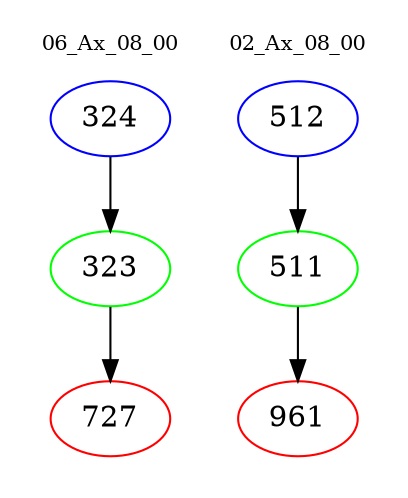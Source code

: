 digraph{
subgraph cluster_0 {
color = white
label = "06_Ax_08_00";
fontsize=10;
T0_324 [label="324", color="blue"]
T0_324 -> T0_323 [color="black"]
T0_323 [label="323", color="green"]
T0_323 -> T0_727 [color="black"]
T0_727 [label="727", color="red"]
}
subgraph cluster_1 {
color = white
label = "02_Ax_08_00";
fontsize=10;
T1_512 [label="512", color="blue"]
T1_512 -> T1_511 [color="black"]
T1_511 [label="511", color="green"]
T1_511 -> T1_961 [color="black"]
T1_961 [label="961", color="red"]
}
}
